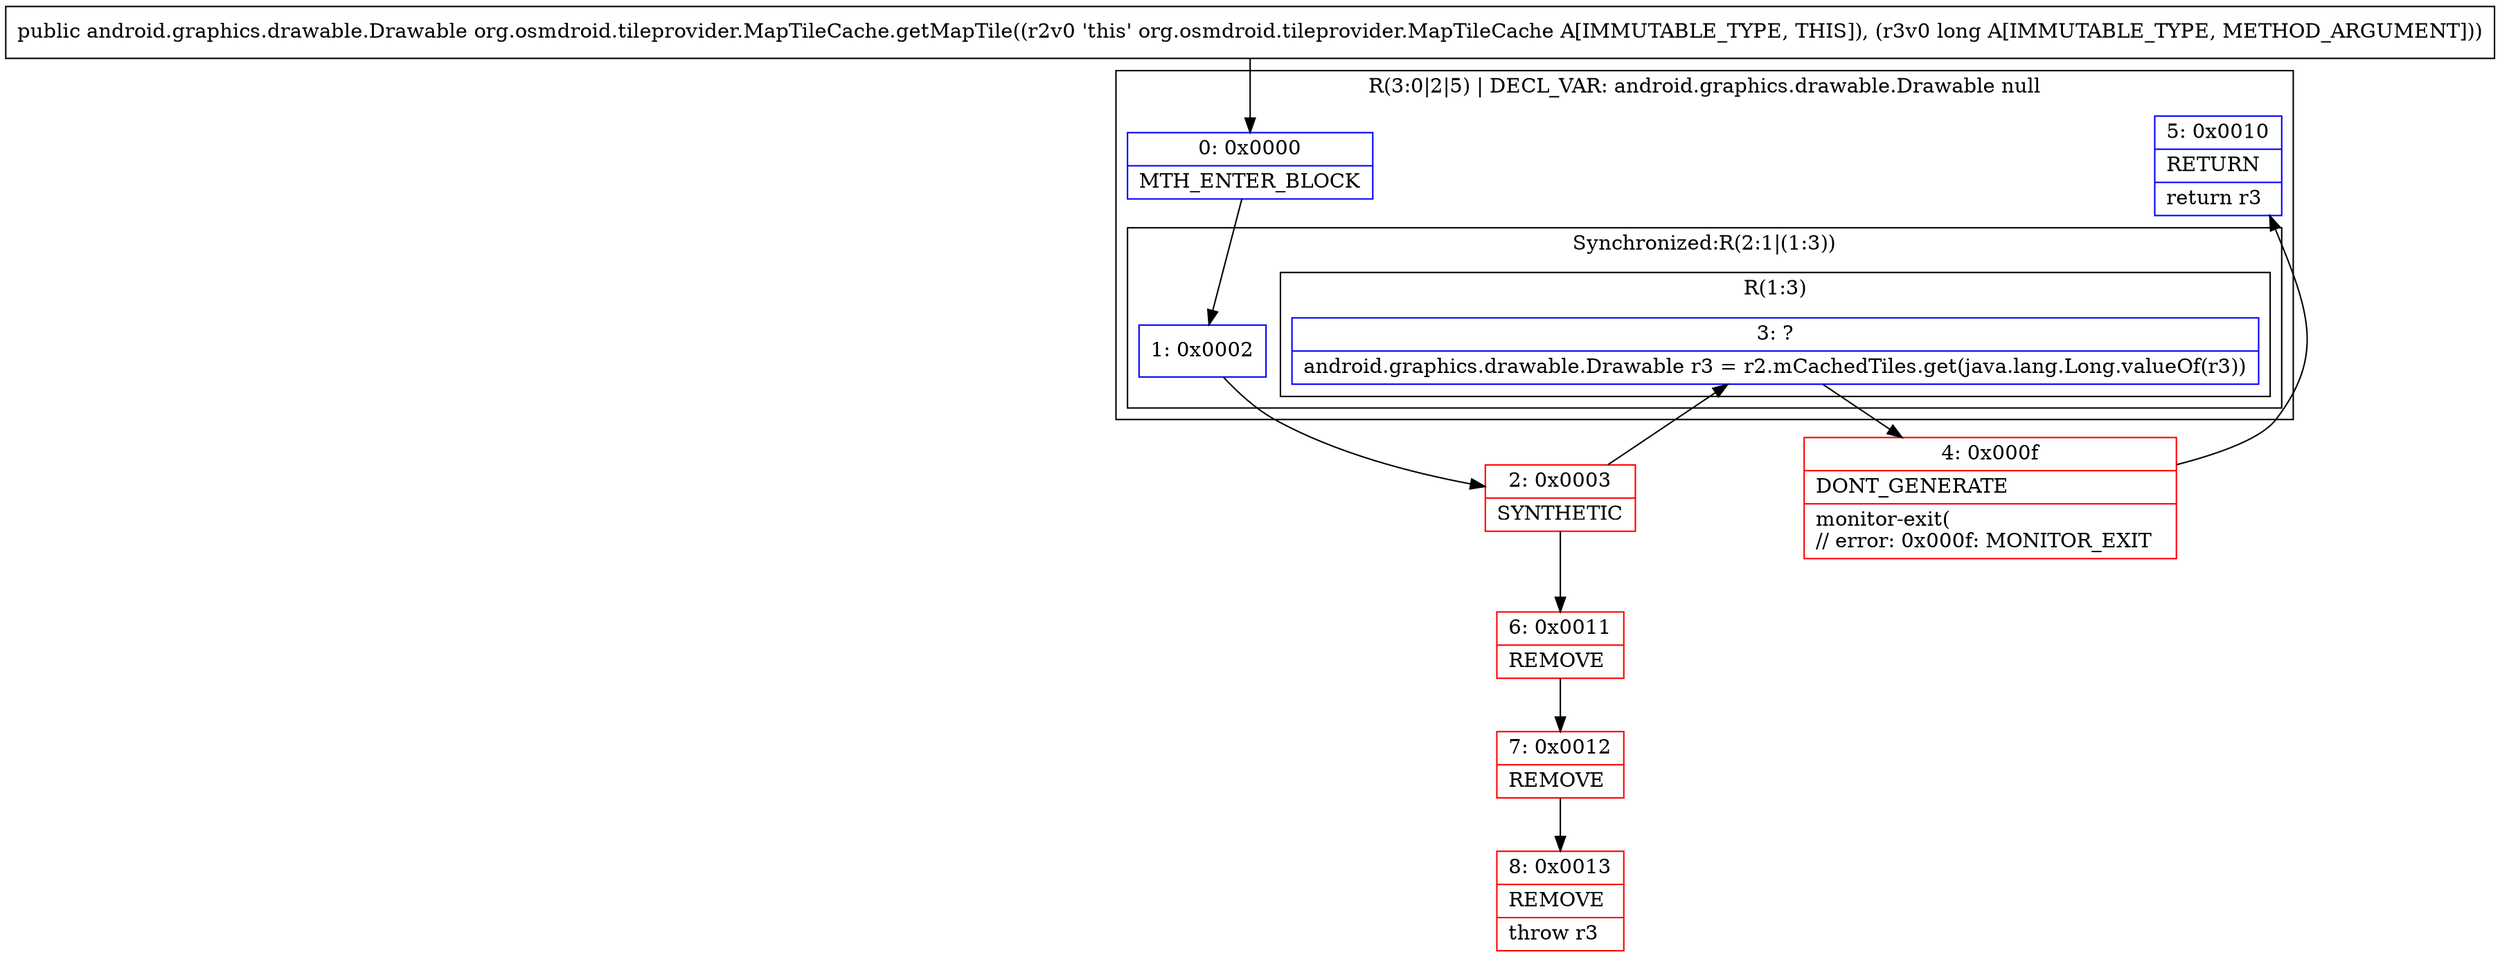 digraph "CFG fororg.osmdroid.tileprovider.MapTileCache.getMapTile(J)Landroid\/graphics\/drawable\/Drawable;" {
subgraph cluster_Region_1196855659 {
label = "R(3:0|2|5) | DECL_VAR: android.graphics.drawable.Drawable null\l";
node [shape=record,color=blue];
Node_0 [shape=record,label="{0\:\ 0x0000|MTH_ENTER_BLOCK\l}"];
subgraph cluster_SynchronizedRegion_762670709 {
label = "Synchronized:R(2:1|(1:3))";
node [shape=record,color=blue];
Node_1 [shape=record,label="{1\:\ 0x0002}"];
subgraph cluster_Region_1442458593 {
label = "R(1:3)";
node [shape=record,color=blue];
Node_3 [shape=record,label="{3\:\ ?|android.graphics.drawable.Drawable r3 = r2.mCachedTiles.get(java.lang.Long.valueOf(r3))\l}"];
}
}
Node_5 [shape=record,label="{5\:\ 0x0010|RETURN\l|return r3\l}"];
}
Node_2 [shape=record,color=red,label="{2\:\ 0x0003|SYNTHETIC\l}"];
Node_4 [shape=record,color=red,label="{4\:\ 0x000f|DONT_GENERATE\l|monitor\-exit(\l\/\/ error: 0x000f: MONITOR_EXIT  \l}"];
Node_6 [shape=record,color=red,label="{6\:\ 0x0011|REMOVE\l}"];
Node_7 [shape=record,color=red,label="{7\:\ 0x0012|REMOVE\l}"];
Node_8 [shape=record,color=red,label="{8\:\ 0x0013|REMOVE\l|throw r3\l}"];
MethodNode[shape=record,label="{public android.graphics.drawable.Drawable org.osmdroid.tileprovider.MapTileCache.getMapTile((r2v0 'this' org.osmdroid.tileprovider.MapTileCache A[IMMUTABLE_TYPE, THIS]), (r3v0 long A[IMMUTABLE_TYPE, METHOD_ARGUMENT])) }"];
MethodNode -> Node_0;
Node_0 -> Node_1;
Node_1 -> Node_2;
Node_3 -> Node_4;
Node_2 -> Node_3;
Node_2 -> Node_6;
Node_4 -> Node_5;
Node_6 -> Node_7;
Node_7 -> Node_8;
}


